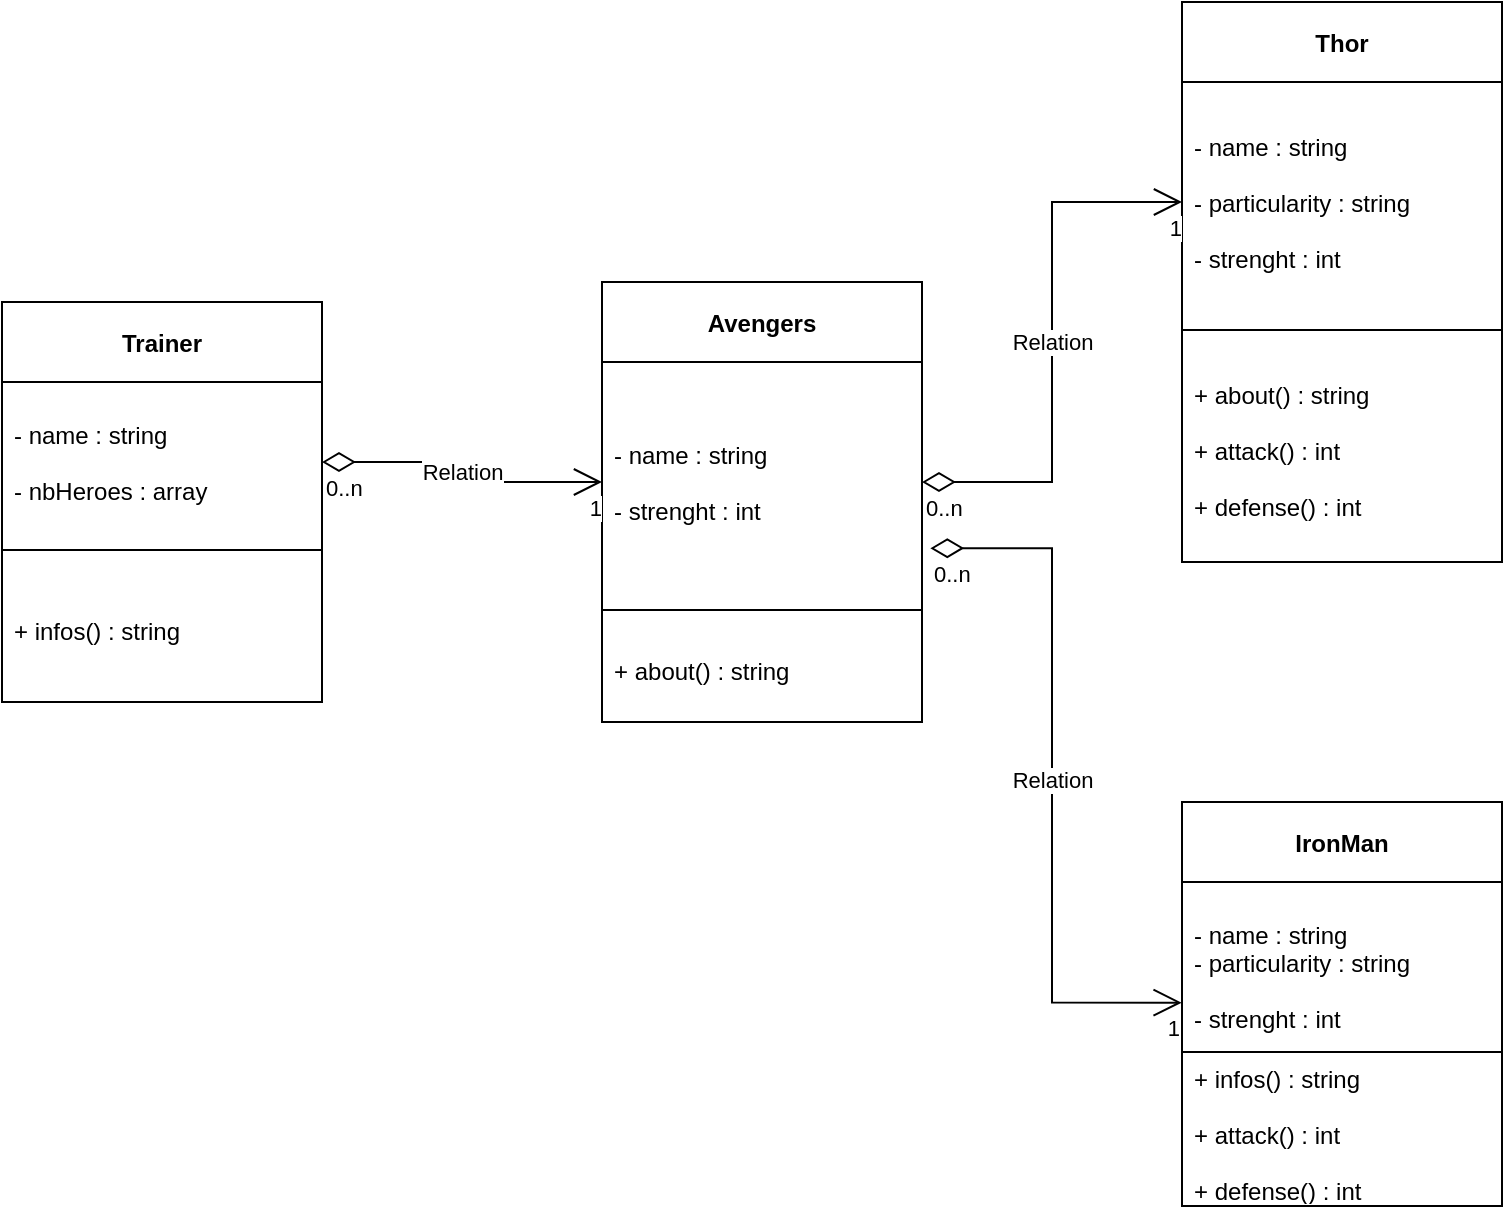 <mxfile version="16.2.7" type="device"><diagram id="HD5a6G1l7QGgqVwA9YGR" name="Page-1"><mxGraphModel dx="2606" dy="744" grid="1" gridSize="10" guides="1" tooltips="1" connect="1" arrows="1" fold="1" page="1" pageScale="1" pageWidth="827" pageHeight="1169" math="0" shadow="0"><root><mxCell id="0"/><mxCell id="1" parent="0"/><mxCell id="GPMXvHh-yzmyG-px-iS2-1" value="Avengers" style="swimlane;fontStyle=1;align=center;verticalAlign=middle;childLayout=stackLayout;horizontal=1;startSize=40;horizontalStack=0;resizeParent=1;resizeParentMax=0;resizeLast=0;collapsible=1;marginBottom=0;" parent="1" vertex="1"><mxGeometry x="-500" y="290" width="160" height="220" as="geometry"/></mxCell><mxCell id="GPMXvHh-yzmyG-px-iS2-2" value="- name : string&#xA;&#xA;- strenght : int" style="text;strokeColor=none;fillColor=none;align=left;verticalAlign=middle;spacingLeft=4;spacingRight=4;overflow=hidden;rotatable=0;points=[[0,0.5],[1,0.5]];portConstraint=eastwest;" parent="GPMXvHh-yzmyG-px-iS2-1" vertex="1"><mxGeometry y="40" width="160" height="120" as="geometry"/></mxCell><mxCell id="GPMXvHh-yzmyG-px-iS2-3" value="" style="line;strokeWidth=1;fillColor=none;align=left;verticalAlign=middle;spacingTop=-1;spacingLeft=3;spacingRight=3;rotatable=0;labelPosition=right;points=[];portConstraint=eastwest;" parent="GPMXvHh-yzmyG-px-iS2-1" vertex="1"><mxGeometry y="160" width="160" height="8" as="geometry"/></mxCell><mxCell id="GPMXvHh-yzmyG-px-iS2-4" value="+ about() : string" style="text;strokeColor=none;fillColor=none;align=left;verticalAlign=middle;spacingLeft=4;spacingRight=4;overflow=hidden;rotatable=0;points=[[0,0.5],[1,0.5]];portConstraint=eastwest;" parent="GPMXvHh-yzmyG-px-iS2-1" vertex="1"><mxGeometry y="168" width="160" height="52" as="geometry"/></mxCell><mxCell id="GPMXvHh-yzmyG-px-iS2-5" value="Thor" style="swimlane;fontStyle=1;align=center;verticalAlign=middle;childLayout=stackLayout;horizontal=1;startSize=40;horizontalStack=0;resizeParent=1;resizeParentMax=0;resizeLast=0;collapsible=1;marginBottom=0;" parent="1" vertex="1"><mxGeometry x="-210" y="150" width="160" height="280" as="geometry"/></mxCell><mxCell id="GPMXvHh-yzmyG-px-iS2-6" value="- name : string&#xA;&#xA;- particularity : string&#xA;&#xA;- strenght : int" style="text;strokeColor=none;fillColor=none;align=left;verticalAlign=middle;spacingLeft=4;spacingRight=4;overflow=hidden;rotatable=0;points=[[0,0.5],[1,0.5]];portConstraint=eastwest;" parent="GPMXvHh-yzmyG-px-iS2-5" vertex="1"><mxGeometry y="40" width="160" height="120" as="geometry"/></mxCell><mxCell id="GPMXvHh-yzmyG-px-iS2-7" value="" style="line;strokeWidth=1;fillColor=none;align=left;verticalAlign=middle;spacingTop=-1;spacingLeft=3;spacingRight=3;rotatable=0;labelPosition=right;points=[];portConstraint=eastwest;" parent="GPMXvHh-yzmyG-px-iS2-5" vertex="1"><mxGeometry y="160" width="160" height="8" as="geometry"/></mxCell><mxCell id="GPMXvHh-yzmyG-px-iS2-8" value="+ about() : string &#xA;&#xA;+ attack() : int&#xA;&#xA;+ defense() : int" style="text;strokeColor=none;fillColor=none;align=left;verticalAlign=middle;spacingLeft=4;spacingRight=4;overflow=hidden;rotatable=0;points=[[0,0.5],[1,0.5]];portConstraint=eastwest;" parent="GPMXvHh-yzmyG-px-iS2-5" vertex="1"><mxGeometry y="168" width="160" height="112" as="geometry"/></mxCell><mxCell id="GPMXvHh-yzmyG-px-iS2-9" value="Trainer" style="swimlane;fontStyle=1;align=center;verticalAlign=middle;childLayout=stackLayout;horizontal=1;startSize=40;horizontalStack=0;resizeParent=1;resizeParentMax=0;resizeLast=0;collapsible=1;marginBottom=0;" parent="1" vertex="1"><mxGeometry x="-800" y="300" width="160" height="200" as="geometry"/></mxCell><mxCell id="GPMXvHh-yzmyG-px-iS2-10" value="- name : string&#xA;&#xA;- nbHeroes : array" style="text;strokeColor=none;fillColor=none;align=left;verticalAlign=middle;spacingLeft=4;spacingRight=4;overflow=hidden;rotatable=0;points=[[0,0.5],[1,0.5]];portConstraint=eastwest;" parent="GPMXvHh-yzmyG-px-iS2-9" vertex="1"><mxGeometry y="40" width="160" height="80" as="geometry"/></mxCell><mxCell id="GPMXvHh-yzmyG-px-iS2-11" value="" style="line;strokeWidth=1;fillColor=none;align=left;verticalAlign=middle;spacingTop=-1;spacingLeft=3;spacingRight=3;rotatable=0;labelPosition=right;points=[];portConstraint=eastwest;" parent="GPMXvHh-yzmyG-px-iS2-9" vertex="1"><mxGeometry y="120" width="160" height="8" as="geometry"/></mxCell><mxCell id="GPMXvHh-yzmyG-px-iS2-12" value="+ infos() : string" style="text;strokeColor=none;fillColor=none;align=left;verticalAlign=middle;spacingLeft=4;spacingRight=4;overflow=hidden;rotatable=0;points=[[0,0.5],[1,0.5]];portConstraint=eastwest;" parent="GPMXvHh-yzmyG-px-iS2-9" vertex="1"><mxGeometry y="128" width="160" height="72" as="geometry"/></mxCell><mxCell id="GPMXvHh-yzmyG-px-iS2-13" value="IronMan" style="swimlane;fontStyle=1;align=center;verticalAlign=middle;childLayout=stackLayout;horizontal=1;startSize=40;horizontalStack=0;resizeParent=1;resizeParentMax=0;resizeLast=0;collapsible=1;marginBottom=0;" parent="1" vertex="1"><mxGeometry x="-210" y="550" width="160" height="202" as="geometry"/></mxCell><mxCell id="GPMXvHh-yzmyG-px-iS2-14" value="&#xA;- name : string&#xA;- particularity : string&#xA;&#xA;- strenght : int" style="text;strokeColor=none;fillColor=none;align=left;verticalAlign=middle;spacingLeft=4;spacingRight=4;overflow=hidden;rotatable=0;points=[[0,0.5],[1,0.5]];portConstraint=eastwest;" parent="GPMXvHh-yzmyG-px-iS2-13" vertex="1"><mxGeometry y="40" width="160" height="80" as="geometry"/></mxCell><mxCell id="GPMXvHh-yzmyG-px-iS2-15" value="" style="line;strokeWidth=1;fillColor=none;align=left;verticalAlign=middle;spacingTop=-1;spacingLeft=3;spacingRight=3;rotatable=0;labelPosition=right;points=[];portConstraint=eastwest;" parent="GPMXvHh-yzmyG-px-iS2-13" vertex="1"><mxGeometry y="120" width="160" height="10" as="geometry"/></mxCell><mxCell id="GPMXvHh-yzmyG-px-iS2-16" value="+ infos() : string&#xA;&#xA;+ attack() : int&#xA;&#xA;+ defense() : int" style="text;strokeColor=none;fillColor=none;align=left;verticalAlign=middle;spacingLeft=4;spacingRight=4;overflow=hidden;rotatable=0;points=[[0,0.5],[1,0.5]];portConstraint=eastwest;" parent="GPMXvHh-yzmyG-px-iS2-13" vertex="1"><mxGeometry y="130" width="160" height="72" as="geometry"/></mxCell><mxCell id="raxHH1nBe1jDV8rxDh-U-4" value="Relation" style="endArrow=open;html=1;endSize=12;startArrow=diamondThin;startSize=14;startFill=0;edgeStyle=orthogonalEdgeStyle;rounded=0;entryX=0;entryY=0.5;entryDx=0;entryDy=0;" edge="1" parent="1" source="GPMXvHh-yzmyG-px-iS2-10" target="GPMXvHh-yzmyG-px-iS2-2"><mxGeometry relative="1" as="geometry"><mxPoint x="-470" y="380" as="sourcePoint"/><mxPoint x="-310" y="380" as="targetPoint"/></mxGeometry></mxCell><mxCell id="raxHH1nBe1jDV8rxDh-U-5" value="0..n" style="edgeLabel;resizable=0;html=1;align=left;verticalAlign=top;" connectable="0" vertex="1" parent="raxHH1nBe1jDV8rxDh-U-4"><mxGeometry x="-1" relative="1" as="geometry"/></mxCell><mxCell id="raxHH1nBe1jDV8rxDh-U-6" value="1" style="edgeLabel;resizable=0;html=1;align=right;verticalAlign=top;" connectable="0" vertex="1" parent="raxHH1nBe1jDV8rxDh-U-4"><mxGeometry x="1" relative="1" as="geometry"/></mxCell><mxCell id="raxHH1nBe1jDV8rxDh-U-7" value="Relation" style="endArrow=open;html=1;endSize=12;startArrow=diamondThin;startSize=14;startFill=0;edgeStyle=orthogonalEdgeStyle;rounded=0;entryX=0;entryY=0.5;entryDx=0;entryDy=0;exitX=1;exitY=0.5;exitDx=0;exitDy=0;" edge="1" parent="1" source="GPMXvHh-yzmyG-px-iS2-2" target="GPMXvHh-yzmyG-px-iS2-6"><mxGeometry relative="1" as="geometry"><mxPoint x="-470" y="380" as="sourcePoint"/><mxPoint x="-310" y="380" as="targetPoint"/></mxGeometry></mxCell><mxCell id="raxHH1nBe1jDV8rxDh-U-8" value="0..n" style="edgeLabel;resizable=0;html=1;align=left;verticalAlign=top;" connectable="0" vertex="1" parent="raxHH1nBe1jDV8rxDh-U-7"><mxGeometry x="-1" relative="1" as="geometry"/></mxCell><mxCell id="raxHH1nBe1jDV8rxDh-U-9" value="1" style="edgeLabel;resizable=0;html=1;align=right;verticalAlign=top;" connectable="0" vertex="1" parent="raxHH1nBe1jDV8rxDh-U-7"><mxGeometry x="1" relative="1" as="geometry"/></mxCell><mxCell id="raxHH1nBe1jDV8rxDh-U-10" value="Relation" style="endArrow=open;html=1;endSize=12;startArrow=diamondThin;startSize=14;startFill=0;edgeStyle=orthogonalEdgeStyle;rounded=0;entryX=-0.001;entryY=0.754;entryDx=0;entryDy=0;entryPerimeter=0;exitX=1.026;exitY=0.776;exitDx=0;exitDy=0;exitPerimeter=0;" edge="1" parent="1" source="GPMXvHh-yzmyG-px-iS2-2" target="GPMXvHh-yzmyG-px-iS2-14"><mxGeometry relative="1" as="geometry"><mxPoint x="-470" y="380" as="sourcePoint"/><mxPoint x="-310" y="380" as="targetPoint"/><Array as="points"><mxPoint x="-275" y="423"/><mxPoint x="-275" y="650"/></Array></mxGeometry></mxCell><mxCell id="raxHH1nBe1jDV8rxDh-U-11" value="0..n" style="edgeLabel;resizable=0;html=1;align=left;verticalAlign=top;" connectable="0" vertex="1" parent="raxHH1nBe1jDV8rxDh-U-10"><mxGeometry x="-1" relative="1" as="geometry"/></mxCell><mxCell id="raxHH1nBe1jDV8rxDh-U-12" value="1" style="edgeLabel;resizable=0;html=1;align=right;verticalAlign=top;" connectable="0" vertex="1" parent="raxHH1nBe1jDV8rxDh-U-10"><mxGeometry x="1" relative="1" as="geometry"/></mxCell></root></mxGraphModel></diagram></mxfile>